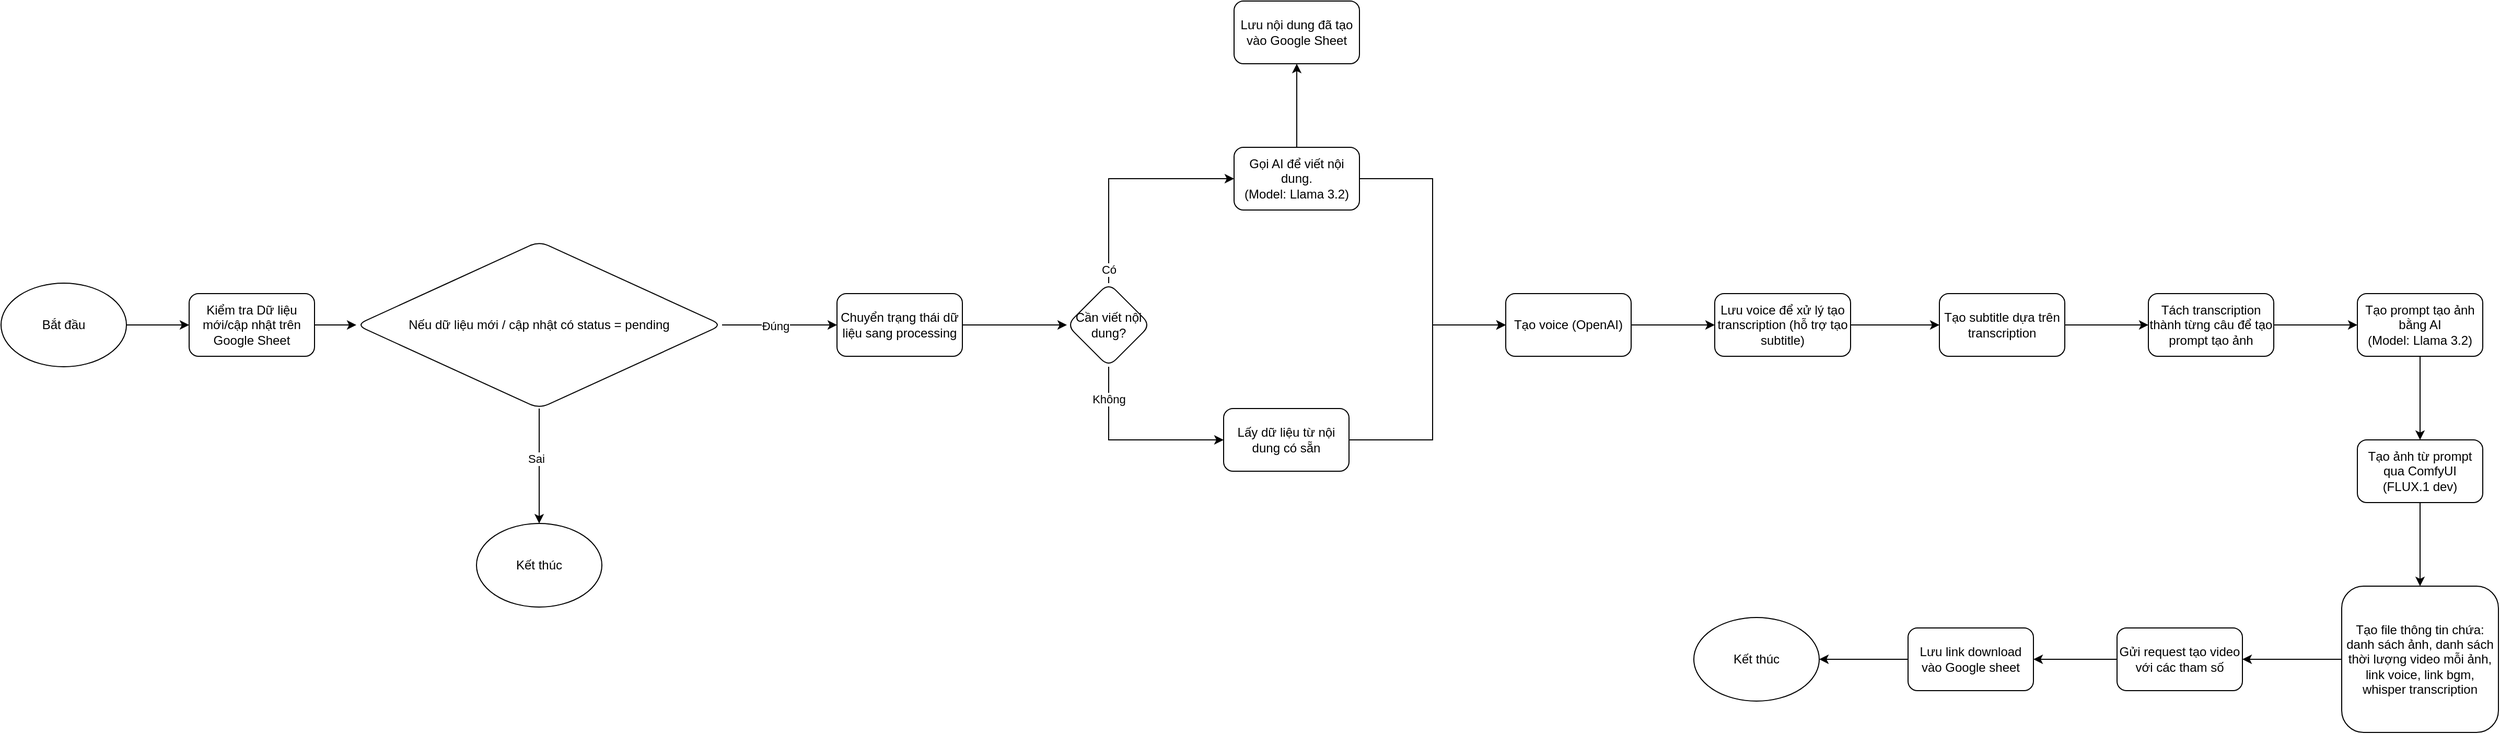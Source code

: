 <mxfile version="26.1.0">
  <diagram id="C5RBs43oDa-KdzZeNtuy" name="Page-1">
    <mxGraphModel dx="1906" dy="1882" grid="1" gridSize="10" guides="1" tooltips="1" connect="1" arrows="1" fold="1" page="1" pageScale="1" pageWidth="827" pageHeight="1169" math="0" shadow="0">
      <root>
        <mxCell id="WIyWlLk6GJQsqaUBKTNV-0" />
        <mxCell id="WIyWlLk6GJQsqaUBKTNV-1" parent="WIyWlLk6GJQsqaUBKTNV-0" />
        <mxCell id="j5M39OplxcmzzHz59ZfZ-2" value="" style="edgeStyle=orthogonalEdgeStyle;rounded=0;orthogonalLoop=1;jettySize=auto;html=1;exitX=1;exitY=0.5;exitDx=0;exitDy=0;" edge="1" parent="WIyWlLk6GJQsqaUBKTNV-1" source="j5M39OplxcmzzHz59ZfZ-48" target="j5M39OplxcmzzHz59ZfZ-1">
          <mxGeometry relative="1" as="geometry">
            <mxPoint x="-320" y="210" as="sourcePoint" />
          </mxGeometry>
        </mxCell>
        <mxCell id="j5M39OplxcmzzHz59ZfZ-4" value="" style="edgeStyle=orthogonalEdgeStyle;rounded=0;orthogonalLoop=1;jettySize=auto;html=1;" edge="1" parent="WIyWlLk6GJQsqaUBKTNV-1" source="j5M39OplxcmzzHz59ZfZ-1" target="j5M39OplxcmzzHz59ZfZ-3">
          <mxGeometry relative="1" as="geometry" />
        </mxCell>
        <mxCell id="j5M39OplxcmzzHz59ZfZ-1" value="Kiểm tra Dữ liệu mới/cập nhật trên Google Sheet" style="whiteSpace=wrap;html=1;rounded=1;glass=0;strokeWidth=1;shadow=0;" vertex="1" parent="WIyWlLk6GJQsqaUBKTNV-1">
          <mxGeometry x="-270" y="180" width="120" height="60" as="geometry" />
        </mxCell>
        <mxCell id="j5M39OplxcmzzHz59ZfZ-8" value="" style="edgeStyle=orthogonalEdgeStyle;rounded=0;orthogonalLoop=1;jettySize=auto;html=1;" edge="1" parent="WIyWlLk6GJQsqaUBKTNV-1" source="j5M39OplxcmzzHz59ZfZ-3" target="j5M39OplxcmzzHz59ZfZ-47">
          <mxGeometry relative="1" as="geometry">
            <mxPoint x="10" y="420" as="targetPoint" />
          </mxGeometry>
        </mxCell>
        <mxCell id="j5M39OplxcmzzHz59ZfZ-9" value="Sai" style="edgeLabel;html=1;align=center;verticalAlign=middle;resizable=0;points=[];" vertex="1" connectable="0" parent="j5M39OplxcmzzHz59ZfZ-8">
          <mxGeometry x="-0.138" y="-3" relative="1" as="geometry">
            <mxPoint as="offset" />
          </mxGeometry>
        </mxCell>
        <mxCell id="j5M39OplxcmzzHz59ZfZ-11" value="" style="edgeStyle=orthogonalEdgeStyle;rounded=0;orthogonalLoop=1;jettySize=auto;html=1;" edge="1" parent="WIyWlLk6GJQsqaUBKTNV-1" source="j5M39OplxcmzzHz59ZfZ-3" target="j5M39OplxcmzzHz59ZfZ-10">
          <mxGeometry relative="1" as="geometry" />
        </mxCell>
        <mxCell id="j5M39OplxcmzzHz59ZfZ-12" value="Đúng" style="edgeLabel;html=1;align=center;verticalAlign=middle;resizable=0;points=[];" vertex="1" connectable="0" parent="j5M39OplxcmzzHz59ZfZ-11">
          <mxGeometry x="-0.083" y="-1" relative="1" as="geometry">
            <mxPoint as="offset" />
          </mxGeometry>
        </mxCell>
        <mxCell id="j5M39OplxcmzzHz59ZfZ-3" value="Nếu dữ liệu mới / cập nhật có status = pending" style="rhombus;whiteSpace=wrap;html=1;rounded=1;glass=0;strokeWidth=1;shadow=0;" vertex="1" parent="WIyWlLk6GJQsqaUBKTNV-1">
          <mxGeometry x="-110" y="130" width="350" height="160" as="geometry" />
        </mxCell>
        <mxCell id="j5M39OplxcmzzHz59ZfZ-14" value="" style="edgeStyle=orthogonalEdgeStyle;rounded=0;orthogonalLoop=1;jettySize=auto;html=1;" edge="1" parent="WIyWlLk6GJQsqaUBKTNV-1" source="j5M39OplxcmzzHz59ZfZ-10" target="j5M39OplxcmzzHz59ZfZ-13">
          <mxGeometry relative="1" as="geometry" />
        </mxCell>
        <mxCell id="j5M39OplxcmzzHz59ZfZ-10" value="Chuyển trạng thái dữ liệu sang processing" style="whiteSpace=wrap;html=1;rounded=1;glass=0;strokeWidth=1;shadow=0;" vertex="1" parent="WIyWlLk6GJQsqaUBKTNV-1">
          <mxGeometry x="350" y="180" width="120" height="60" as="geometry" />
        </mxCell>
        <mxCell id="j5M39OplxcmzzHz59ZfZ-16" value="" style="edgeStyle=orthogonalEdgeStyle;rounded=0;orthogonalLoop=1;jettySize=auto;html=1;" edge="1" parent="WIyWlLk6GJQsqaUBKTNV-1" source="j5M39OplxcmzzHz59ZfZ-13" target="j5M39OplxcmzzHz59ZfZ-15">
          <mxGeometry relative="1" as="geometry">
            <Array as="points">
              <mxPoint x="610" y="70" />
            </Array>
          </mxGeometry>
        </mxCell>
        <mxCell id="j5M39OplxcmzzHz59ZfZ-17" value="Có" style="edgeLabel;html=1;align=center;verticalAlign=middle;resizable=0;points=[];" vertex="1" connectable="0" parent="j5M39OplxcmzzHz59ZfZ-16">
          <mxGeometry x="-0.429" y="-1" relative="1" as="geometry">
            <mxPoint x="-1" y="50" as="offset" />
          </mxGeometry>
        </mxCell>
        <mxCell id="j5M39OplxcmzzHz59ZfZ-20" value="" style="edgeStyle=orthogonalEdgeStyle;rounded=0;orthogonalLoop=1;jettySize=auto;html=1;" edge="1" parent="WIyWlLk6GJQsqaUBKTNV-1" source="j5M39OplxcmzzHz59ZfZ-13" target="j5M39OplxcmzzHz59ZfZ-19">
          <mxGeometry relative="1" as="geometry">
            <Array as="points">
              <mxPoint x="610" y="320" />
            </Array>
          </mxGeometry>
        </mxCell>
        <mxCell id="j5M39OplxcmzzHz59ZfZ-21" value="Không" style="edgeLabel;html=1;align=center;verticalAlign=middle;resizable=0;points=[];" vertex="1" connectable="0" parent="j5M39OplxcmzzHz59ZfZ-20">
          <mxGeometry x="-0.656" relative="1" as="geometry">
            <mxPoint as="offset" />
          </mxGeometry>
        </mxCell>
        <mxCell id="j5M39OplxcmzzHz59ZfZ-13" value="Cần viết nội dung?" style="rhombus;whiteSpace=wrap;html=1;rounded=1;glass=0;strokeWidth=1;shadow=0;" vertex="1" parent="WIyWlLk6GJQsqaUBKTNV-1">
          <mxGeometry x="570" y="170" width="80" height="80" as="geometry" />
        </mxCell>
        <mxCell id="j5M39OplxcmzzHz59ZfZ-23" value="" style="edgeStyle=orthogonalEdgeStyle;rounded=0;orthogonalLoop=1;jettySize=auto;html=1;entryX=0;entryY=0.5;entryDx=0;entryDy=0;" edge="1" parent="WIyWlLk6GJQsqaUBKTNV-1" source="j5M39OplxcmzzHz59ZfZ-15" target="j5M39OplxcmzzHz59ZfZ-22">
          <mxGeometry relative="1" as="geometry" />
        </mxCell>
        <mxCell id="j5M39OplxcmzzHz59ZfZ-26" value="" style="edgeStyle=orthogonalEdgeStyle;rounded=0;orthogonalLoop=1;jettySize=auto;html=1;" edge="1" parent="WIyWlLk6GJQsqaUBKTNV-1" source="j5M39OplxcmzzHz59ZfZ-15" target="j5M39OplxcmzzHz59ZfZ-25">
          <mxGeometry relative="1" as="geometry" />
        </mxCell>
        <mxCell id="j5M39OplxcmzzHz59ZfZ-15" value="Gọi AI để viết nội dung.&lt;br&gt;(Model: Llama 3.2)" style="whiteSpace=wrap;html=1;rounded=1;glass=0;strokeWidth=1;shadow=0;" vertex="1" parent="WIyWlLk6GJQsqaUBKTNV-1">
          <mxGeometry x="730" y="40" width="120" height="60" as="geometry" />
        </mxCell>
        <mxCell id="j5M39OplxcmzzHz59ZfZ-24" style="edgeStyle=orthogonalEdgeStyle;rounded=0;orthogonalLoop=1;jettySize=auto;html=1;entryX=0;entryY=0.5;entryDx=0;entryDy=0;" edge="1" parent="WIyWlLk6GJQsqaUBKTNV-1" source="j5M39OplxcmzzHz59ZfZ-19" target="j5M39OplxcmzzHz59ZfZ-22">
          <mxGeometry relative="1" as="geometry">
            <Array as="points">
              <mxPoint x="920" y="320" />
              <mxPoint x="920" y="210" />
            </Array>
          </mxGeometry>
        </mxCell>
        <mxCell id="j5M39OplxcmzzHz59ZfZ-19" value="Lấy dữ liệu từ nội dung có sẵn" style="whiteSpace=wrap;html=1;rounded=1;glass=0;strokeWidth=1;shadow=0;" vertex="1" parent="WIyWlLk6GJQsqaUBKTNV-1">
          <mxGeometry x="720" y="290" width="120" height="60" as="geometry" />
        </mxCell>
        <mxCell id="j5M39OplxcmzzHz59ZfZ-28" value="" style="edgeStyle=orthogonalEdgeStyle;rounded=0;orthogonalLoop=1;jettySize=auto;html=1;" edge="1" parent="WIyWlLk6GJQsqaUBKTNV-1" source="j5M39OplxcmzzHz59ZfZ-22" target="j5M39OplxcmzzHz59ZfZ-27">
          <mxGeometry relative="1" as="geometry" />
        </mxCell>
        <mxCell id="j5M39OplxcmzzHz59ZfZ-22" value="Tạo voice (OpenAI)" style="whiteSpace=wrap;html=1;rounded=1;glass=0;strokeWidth=1;shadow=0;" vertex="1" parent="WIyWlLk6GJQsqaUBKTNV-1">
          <mxGeometry x="990" y="180" width="120" height="60" as="geometry" />
        </mxCell>
        <mxCell id="j5M39OplxcmzzHz59ZfZ-25" value="Lưu nội dung đã tạo vào Google Sheet" style="whiteSpace=wrap;html=1;rounded=1;glass=0;strokeWidth=1;shadow=0;" vertex="1" parent="WIyWlLk6GJQsqaUBKTNV-1">
          <mxGeometry x="730" y="-100" width="120" height="60" as="geometry" />
        </mxCell>
        <mxCell id="j5M39OplxcmzzHz59ZfZ-30" value="" style="edgeStyle=orthogonalEdgeStyle;rounded=0;orthogonalLoop=1;jettySize=auto;html=1;" edge="1" parent="WIyWlLk6GJQsqaUBKTNV-1" source="j5M39OplxcmzzHz59ZfZ-27" target="j5M39OplxcmzzHz59ZfZ-29">
          <mxGeometry relative="1" as="geometry" />
        </mxCell>
        <mxCell id="j5M39OplxcmzzHz59ZfZ-27" value="Lưu voice để xử lý tạo transcription (hỗ trợ tạo subtitle)" style="whiteSpace=wrap;html=1;rounded=1;glass=0;strokeWidth=1;shadow=0;" vertex="1" parent="WIyWlLk6GJQsqaUBKTNV-1">
          <mxGeometry x="1190" y="180" width="130" height="60" as="geometry" />
        </mxCell>
        <mxCell id="j5M39OplxcmzzHz59ZfZ-32" value="" style="edgeStyle=orthogonalEdgeStyle;rounded=0;orthogonalLoop=1;jettySize=auto;html=1;" edge="1" parent="WIyWlLk6GJQsqaUBKTNV-1" source="j5M39OplxcmzzHz59ZfZ-29" target="j5M39OplxcmzzHz59ZfZ-31">
          <mxGeometry relative="1" as="geometry" />
        </mxCell>
        <mxCell id="j5M39OplxcmzzHz59ZfZ-29" value="Tạo subtitle dựa trên transcription" style="whiteSpace=wrap;html=1;rounded=1;glass=0;strokeWidth=1;shadow=0;" vertex="1" parent="WIyWlLk6GJQsqaUBKTNV-1">
          <mxGeometry x="1405" y="180" width="120" height="60" as="geometry" />
        </mxCell>
        <mxCell id="j5M39OplxcmzzHz59ZfZ-34" value="" style="edgeStyle=orthogonalEdgeStyle;rounded=0;orthogonalLoop=1;jettySize=auto;html=1;" edge="1" parent="WIyWlLk6GJQsqaUBKTNV-1" source="j5M39OplxcmzzHz59ZfZ-31" target="j5M39OplxcmzzHz59ZfZ-33">
          <mxGeometry relative="1" as="geometry" />
        </mxCell>
        <mxCell id="j5M39OplxcmzzHz59ZfZ-31" value="Tách transcription thành từng câu để tạo prompt tạo ảnh" style="whiteSpace=wrap;html=1;rounded=1;glass=0;strokeWidth=1;shadow=0;" vertex="1" parent="WIyWlLk6GJQsqaUBKTNV-1">
          <mxGeometry x="1605" y="180" width="120" height="60" as="geometry" />
        </mxCell>
        <mxCell id="j5M39OplxcmzzHz59ZfZ-36" value="" style="edgeStyle=orthogonalEdgeStyle;rounded=0;orthogonalLoop=1;jettySize=auto;html=1;" edge="1" parent="WIyWlLk6GJQsqaUBKTNV-1" source="j5M39OplxcmzzHz59ZfZ-33" target="j5M39OplxcmzzHz59ZfZ-35">
          <mxGeometry relative="1" as="geometry" />
        </mxCell>
        <mxCell id="j5M39OplxcmzzHz59ZfZ-33" value="Tạo prompt tạo ảnh bằng AI&lt;br&gt;(Model: Llama 3.2)" style="whiteSpace=wrap;html=1;rounded=1;glass=0;strokeWidth=1;shadow=0;" vertex="1" parent="WIyWlLk6GJQsqaUBKTNV-1">
          <mxGeometry x="1805" y="180" width="120" height="60" as="geometry" />
        </mxCell>
        <mxCell id="j5M39OplxcmzzHz59ZfZ-38" value="" style="edgeStyle=orthogonalEdgeStyle;rounded=0;orthogonalLoop=1;jettySize=auto;html=1;" edge="1" parent="WIyWlLk6GJQsqaUBKTNV-1" source="j5M39OplxcmzzHz59ZfZ-35" target="j5M39OplxcmzzHz59ZfZ-37">
          <mxGeometry relative="1" as="geometry" />
        </mxCell>
        <mxCell id="j5M39OplxcmzzHz59ZfZ-35" value="Tạo ảnh từ prompt qua ComfyUI (FLUX.1 dev)" style="whiteSpace=wrap;html=1;rounded=1;glass=0;strokeWidth=1;shadow=0;" vertex="1" parent="WIyWlLk6GJQsqaUBKTNV-1">
          <mxGeometry x="1805" y="320" width="120" height="60" as="geometry" />
        </mxCell>
        <mxCell id="j5M39OplxcmzzHz59ZfZ-41" value="" style="edgeStyle=orthogonalEdgeStyle;rounded=0;orthogonalLoop=1;jettySize=auto;html=1;" edge="1" parent="WIyWlLk6GJQsqaUBKTNV-1" source="j5M39OplxcmzzHz59ZfZ-37" target="j5M39OplxcmzzHz59ZfZ-40">
          <mxGeometry relative="1" as="geometry" />
        </mxCell>
        <mxCell id="j5M39OplxcmzzHz59ZfZ-37" value="Tạo file thông tin chứa:&lt;div&gt;danh sách ảnh, danh sách thời lượng video mỗi ảnh, link voice, link bgm, whisper transcription&lt;/div&gt;" style="whiteSpace=wrap;html=1;rounded=1;glass=0;strokeWidth=1;shadow=0;" vertex="1" parent="WIyWlLk6GJQsqaUBKTNV-1">
          <mxGeometry x="1790" y="460" width="150" height="140" as="geometry" />
        </mxCell>
        <mxCell id="j5M39OplxcmzzHz59ZfZ-43" value="" style="edgeStyle=orthogonalEdgeStyle;rounded=0;orthogonalLoop=1;jettySize=auto;html=1;" edge="1" parent="WIyWlLk6GJQsqaUBKTNV-1" source="j5M39OplxcmzzHz59ZfZ-40" target="j5M39OplxcmzzHz59ZfZ-42">
          <mxGeometry relative="1" as="geometry" />
        </mxCell>
        <mxCell id="j5M39OplxcmzzHz59ZfZ-40" value="Gửi request tạo video với các tham số" style="whiteSpace=wrap;html=1;rounded=1;glass=0;strokeWidth=1;shadow=0;" vertex="1" parent="WIyWlLk6GJQsqaUBKTNV-1">
          <mxGeometry x="1575" y="500" width="120" height="60" as="geometry" />
        </mxCell>
        <mxCell id="j5M39OplxcmzzHz59ZfZ-45" value="" style="edgeStyle=orthogonalEdgeStyle;rounded=0;orthogonalLoop=1;jettySize=auto;html=1;" edge="1" parent="WIyWlLk6GJQsqaUBKTNV-1" source="j5M39OplxcmzzHz59ZfZ-42" target="j5M39OplxcmzzHz59ZfZ-46">
          <mxGeometry relative="1" as="geometry">
            <mxPoint x="1295" y="530" as="targetPoint" />
          </mxGeometry>
        </mxCell>
        <mxCell id="j5M39OplxcmzzHz59ZfZ-42" value="Lưu link download vào Google sheet" style="whiteSpace=wrap;html=1;rounded=1;glass=0;strokeWidth=1;shadow=0;" vertex="1" parent="WIyWlLk6GJQsqaUBKTNV-1">
          <mxGeometry x="1375" y="500" width="120" height="60" as="geometry" />
        </mxCell>
        <mxCell id="j5M39OplxcmzzHz59ZfZ-46" value="Kết thúc" style="ellipse;whiteSpace=wrap;html=1;" vertex="1" parent="WIyWlLk6GJQsqaUBKTNV-1">
          <mxGeometry x="1170" y="490" width="120" height="80" as="geometry" />
        </mxCell>
        <mxCell id="j5M39OplxcmzzHz59ZfZ-47" value="Kết thúc" style="ellipse;whiteSpace=wrap;html=1;" vertex="1" parent="WIyWlLk6GJQsqaUBKTNV-1">
          <mxGeometry x="5" y="400" width="120" height="80" as="geometry" />
        </mxCell>
        <mxCell id="j5M39OplxcmzzHz59ZfZ-48" value="Bắt đầu" style="ellipse;whiteSpace=wrap;html=1;" vertex="1" parent="WIyWlLk6GJQsqaUBKTNV-1">
          <mxGeometry x="-450" y="170" width="120" height="80" as="geometry" />
        </mxCell>
      </root>
    </mxGraphModel>
  </diagram>
</mxfile>
